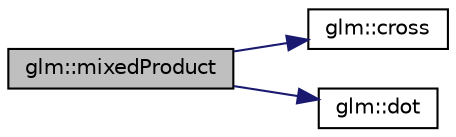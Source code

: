 digraph "glm::mixedProduct"
{
 // LATEX_PDF_SIZE
  edge [fontname="Helvetica",fontsize="10",labelfontname="Helvetica",labelfontsize="10"];
  node [fontname="Helvetica",fontsize="10",shape=record];
  rankdir="LR";
  Node1 [label="glm::mixedProduct",height=0.2,width=0.4,color="black", fillcolor="grey75", style="filled", fontcolor="black",tooltip="Mixed product of 3 vectors (from GLM_GTX_mixed_product extension)"];
  Node1 -> Node2 [color="midnightblue",fontsize="10",style="solid",fontname="Helvetica"];
  Node2 [label="glm::cross",height=0.2,width=0.4,color="black", fillcolor="white", style="filled",URL="$group__core__func__geometric.html#gafe2cae8cb26fd44be62aee97369d0af8",tooltip=" "];
  Node1 -> Node3 [color="midnightblue",fontsize="10",style="solid",fontname="Helvetica"];
  Node3 [label="glm::dot",height=0.2,width=0.4,color="black", fillcolor="white", style="filled",URL="$group__core__func__geometric.html#ga7dada304da2ba7dd3376ab4f178c3f6b",tooltip=" "];
}
